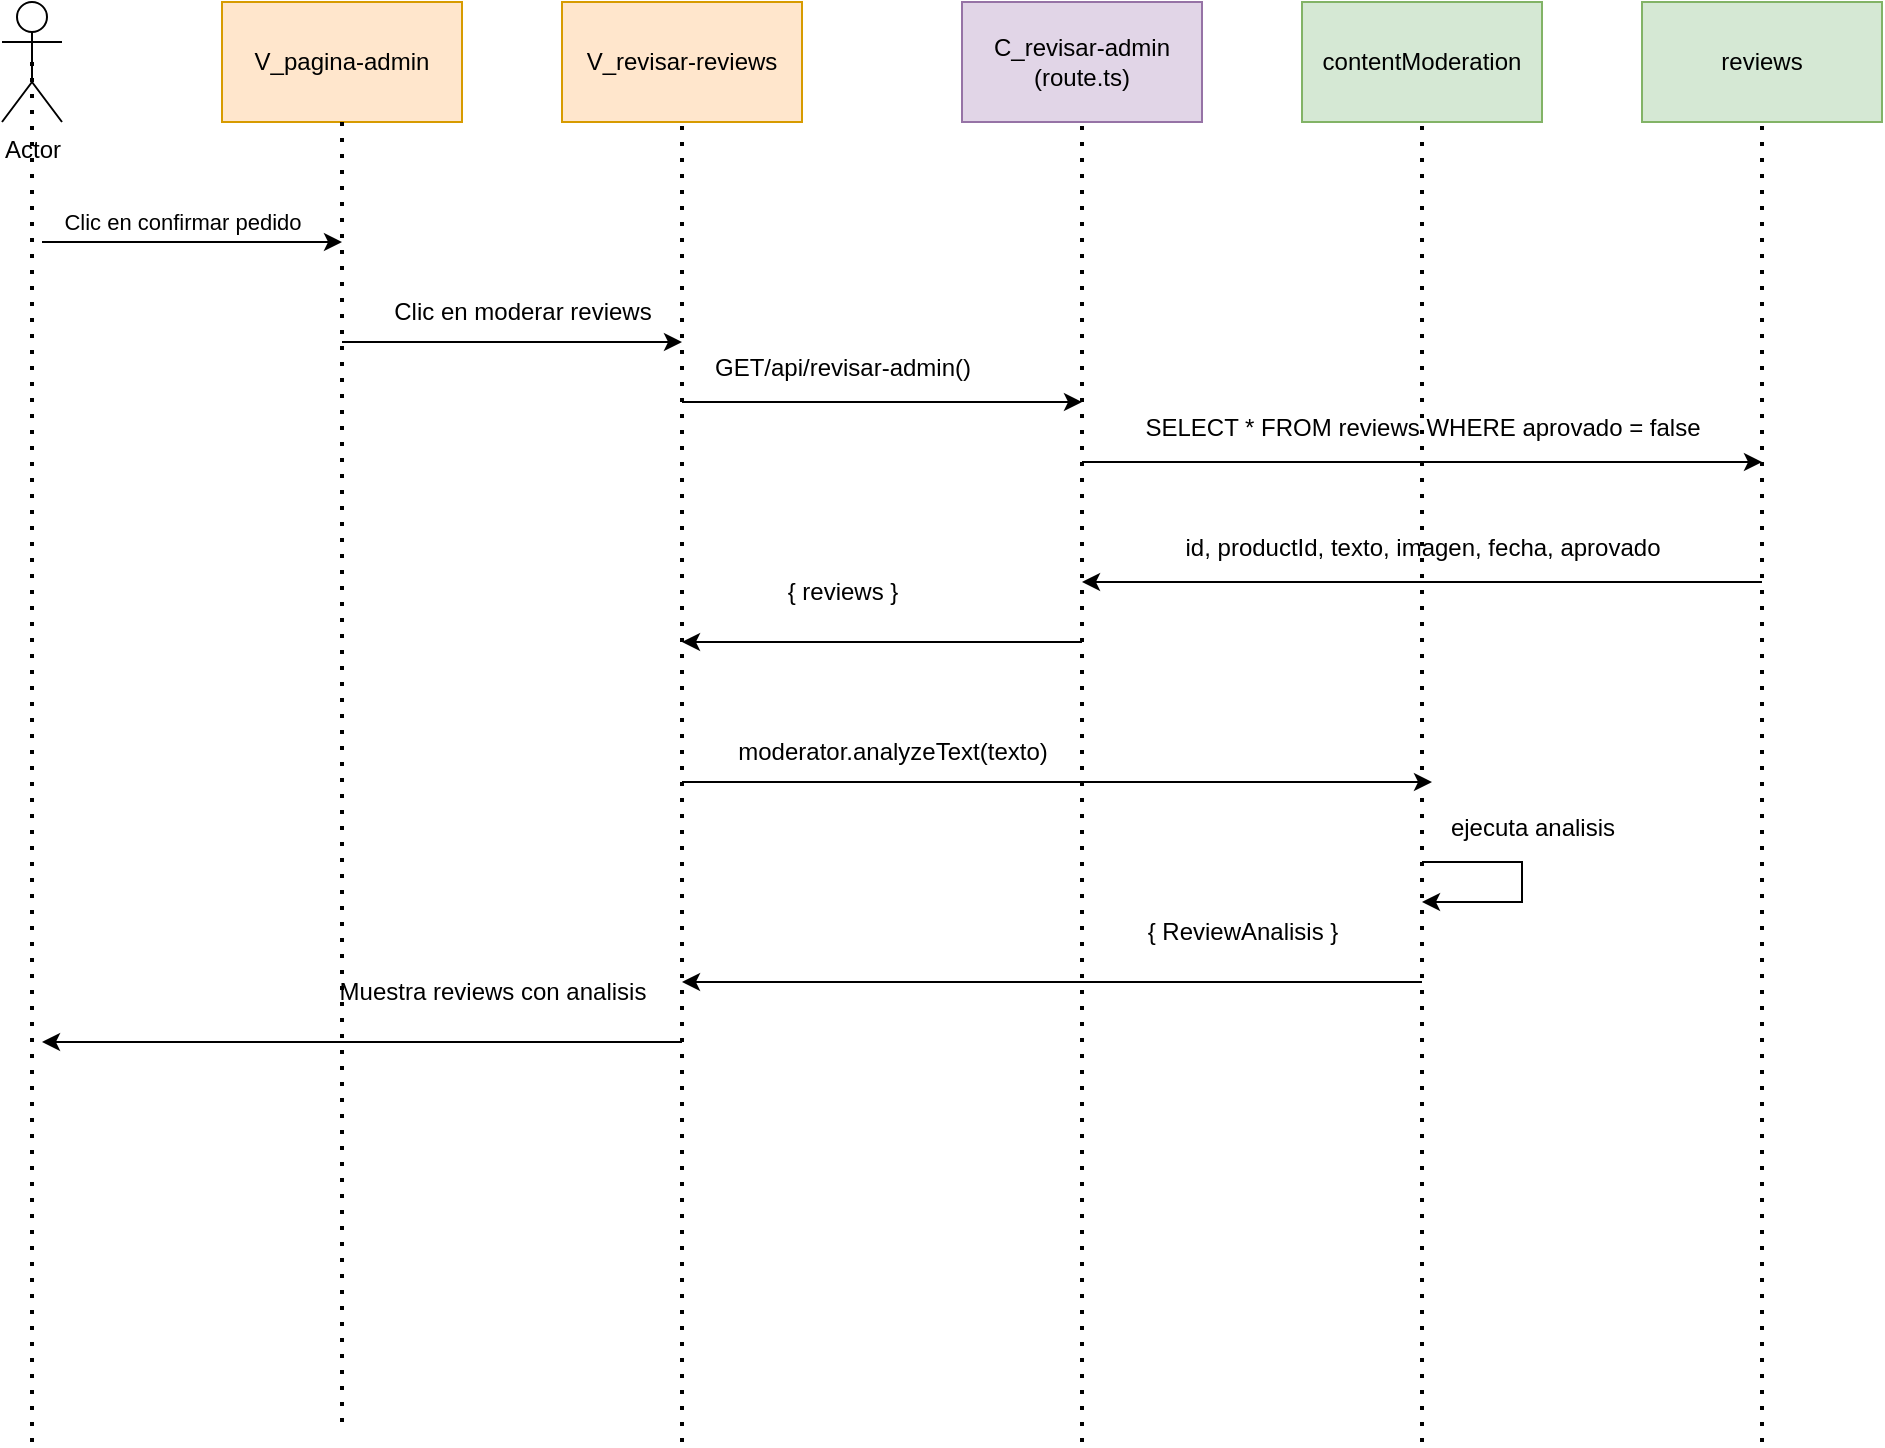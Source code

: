 <mxfile version="28.2.5">
  <diagram name="Page-1" id="ywVrqC54R1aIYAm6DDOV">
    <mxGraphModel grid="1" page="1" gridSize="10" guides="1" tooltips="1" connect="1" arrows="1" fold="1" pageScale="1" pageWidth="827" pageHeight="1169" math="0" shadow="0">
      <root>
        <mxCell id="0" />
        <mxCell id="1" parent="0" />
        <mxCell id="pz0QGih9JB1j3TMJtRA--1" value="V_pagina-admin" style="rounded=0;whiteSpace=wrap;html=1;fillColor=#ffe6cc;strokeColor=#d79b00;" vertex="1" parent="1">
          <mxGeometry x="-670" y="40" width="120" height="60" as="geometry" />
        </mxCell>
        <mxCell id="pz0QGih9JB1j3TMJtRA--2" value="&lt;div&gt;C_revisar-admin&lt;/div&gt;&lt;div&gt;(route.ts)&lt;/div&gt;" style="rounded=0;whiteSpace=wrap;html=1;fillColor=#e1d5e7;strokeColor=#9673a6;" vertex="1" parent="1">
          <mxGeometry x="-300" y="40" width="120" height="60" as="geometry" />
        </mxCell>
        <mxCell id="pz0QGih9JB1j3TMJtRA--3" value="reviews" style="rounded=0;whiteSpace=wrap;html=1;fillColor=#d5e8d4;strokeColor=#82b366;" vertex="1" parent="1">
          <mxGeometry x="40" y="40" width="120" height="60" as="geometry" />
        </mxCell>
        <mxCell id="pz0QGih9JB1j3TMJtRA--4" value="Actor" style="shape=umlActor;verticalLabelPosition=bottom;verticalAlign=top;html=1;outlineConnect=0;" vertex="1" parent="1">
          <mxGeometry x="-780" y="40" width="30" height="60" as="geometry" />
        </mxCell>
        <mxCell id="pz0QGih9JB1j3TMJtRA--5" style="edgeStyle=orthogonalEdgeStyle;rounded=0;orthogonalLoop=1;jettySize=auto;html=1;exitX=0.5;exitY=1;exitDx=0;exitDy=0;" edge="1" parent="1" source="pz0QGih9JB1j3TMJtRA--1" target="pz0QGih9JB1j3TMJtRA--1">
          <mxGeometry relative="1" as="geometry" />
        </mxCell>
        <mxCell id="pz0QGih9JB1j3TMJtRA--6" value="" style="endArrow=none;dashed=1;html=1;dashPattern=1 3;strokeWidth=2;rounded=0;entryX=0.5;entryY=0.5;entryDx=0;entryDy=0;entryPerimeter=0;" edge="1" parent="1" target="pz0QGih9JB1j3TMJtRA--4">
          <mxGeometry width="50" height="50" relative="1" as="geometry">
            <mxPoint x="-765" y="760" as="sourcePoint" />
            <mxPoint x="-743" y="170" as="targetPoint" />
          </mxGeometry>
        </mxCell>
        <mxCell id="pz0QGih9JB1j3TMJtRA--7" value="" style="endArrow=none;dashed=1;html=1;dashPattern=1 3;strokeWidth=2;rounded=0;entryX=0.5;entryY=1;entryDx=0;entryDy=0;" edge="1" parent="1" target="pz0QGih9JB1j3TMJtRA--2">
          <mxGeometry width="50" height="50" relative="1" as="geometry">
            <mxPoint x="-240" y="760" as="sourcePoint" />
            <mxPoint y="370" as="targetPoint" />
          </mxGeometry>
        </mxCell>
        <mxCell id="pz0QGih9JB1j3TMJtRA--8" value="" style="endArrow=none;dashed=1;html=1;dashPattern=1 3;strokeWidth=2;rounded=0;entryX=0.5;entryY=1;entryDx=0;entryDy=0;" edge="1" parent="1" target="pz0QGih9JB1j3TMJtRA--3">
          <mxGeometry width="50" height="50" relative="1" as="geometry">
            <mxPoint x="100" y="760" as="sourcePoint" />
            <mxPoint x="170" y="370" as="targetPoint" />
          </mxGeometry>
        </mxCell>
        <mxCell id="pz0QGih9JB1j3TMJtRA--10" value="" style="endArrow=classic;html=1;rounded=0;" edge="1" parent="1">
          <mxGeometry width="50" height="50" relative="1" as="geometry">
            <mxPoint x="-760" y="160" as="sourcePoint" />
            <mxPoint x="-610" y="160" as="targetPoint" />
          </mxGeometry>
        </mxCell>
        <mxCell id="pz0QGih9JB1j3TMJtRA--11" value="Clic en confirmar pedido" style="edgeLabel;html=1;align=center;verticalAlign=middle;resizable=0;points=[];" connectable="0" vertex="1" parent="pz0QGih9JB1j3TMJtRA--10">
          <mxGeometry x="-0.176" y="4" relative="1" as="geometry">
            <mxPoint x="8" y="-6" as="offset" />
          </mxGeometry>
        </mxCell>
        <mxCell id="pz0QGih9JB1j3TMJtRA--12" value="" style="endArrow=classic;html=1;rounded=0;" edge="1" parent="1">
          <mxGeometry width="50" height="50" relative="1" as="geometry">
            <mxPoint x="-610" y="210" as="sourcePoint" />
            <mxPoint x="-440" y="210" as="targetPoint" />
          </mxGeometry>
        </mxCell>
        <mxCell id="pz0QGih9JB1j3TMJtRA--13" value="Clic en moderar reviews" style="text;html=1;align=center;verticalAlign=middle;resizable=0;points=[];autosize=1;strokeColor=none;fillColor=none;" vertex="1" parent="1">
          <mxGeometry x="-595" y="180" width="150" height="30" as="geometry" />
        </mxCell>
        <mxCell id="pz0QGih9JB1j3TMJtRA--44" value="V_revisar-reviews" style="rounded=0;whiteSpace=wrap;html=1;fillColor=#ffe6cc;strokeColor=#d79b00;" vertex="1" parent="1">
          <mxGeometry x="-500" y="40" width="120" height="60" as="geometry" />
        </mxCell>
        <mxCell id="pz0QGih9JB1j3TMJtRA--46" value="" style="endArrow=none;dashed=1;html=1;dashPattern=1 3;strokeWidth=2;rounded=0;entryX=0.5;entryY=1;entryDx=0;entryDy=0;" edge="1" parent="1" target="pz0QGih9JB1j3TMJtRA--44">
          <mxGeometry width="50" height="50" relative="1" as="geometry">
            <mxPoint x="-440" y="760" as="sourcePoint" />
            <mxPoint x="-410" y="240" as="targetPoint" />
          </mxGeometry>
        </mxCell>
        <mxCell id="pz0QGih9JB1j3TMJtRA--47" value="" style="endArrow=classic;html=1;rounded=0;" edge="1" parent="1">
          <mxGeometry width="50" height="50" relative="1" as="geometry">
            <mxPoint x="-440" y="240" as="sourcePoint" />
            <mxPoint x="-240" y="240" as="targetPoint" />
          </mxGeometry>
        </mxCell>
        <mxCell id="pz0QGih9JB1j3TMJtRA--48" value="GET/api/revisar-admin()" style="text;html=1;align=center;verticalAlign=middle;resizable=0;points=[];autosize=1;strokeColor=none;fillColor=none;" vertex="1" parent="1">
          <mxGeometry x="-435" y="208" width="150" height="30" as="geometry" />
        </mxCell>
        <mxCell id="pz0QGih9JB1j3TMJtRA--49" value="" style="endArrow=classic;html=1;rounded=0;" edge="1" parent="1">
          <mxGeometry width="50" height="50" relative="1" as="geometry">
            <mxPoint x="-240" y="270" as="sourcePoint" />
            <mxPoint x="100" y="270" as="targetPoint" />
          </mxGeometry>
        </mxCell>
        <mxCell id="pz0QGih9JB1j3TMJtRA--50" value="SELECT * FROM reviews WHERE aprovado = false" style="text;html=1;align=center;verticalAlign=middle;resizable=0;points=[];autosize=1;strokeColor=none;fillColor=none;" vertex="1" parent="1">
          <mxGeometry x="-220" y="238" width="300" height="30" as="geometry" />
        </mxCell>
        <mxCell id="pz0QGih9JB1j3TMJtRA--51" value="" style="endArrow=classic;html=1;rounded=0;" edge="1" parent="1">
          <mxGeometry width="50" height="50" relative="1" as="geometry">
            <mxPoint x="100" y="330" as="sourcePoint" />
            <mxPoint x="-240" y="330" as="targetPoint" />
          </mxGeometry>
        </mxCell>
        <mxCell id="pz0QGih9JB1j3TMJtRA--52" value="id, productId, texto, imagen, fecha, aprovado" style="text;html=1;align=center;verticalAlign=middle;resizable=0;points=[];autosize=1;strokeColor=none;fillColor=none;" vertex="1" parent="1">
          <mxGeometry x="-200" y="298" width="260" height="30" as="geometry" />
        </mxCell>
        <mxCell id="pz0QGih9JB1j3TMJtRA--53" value="" style="endArrow=classic;html=1;rounded=0;" edge="1" parent="1">
          <mxGeometry width="50" height="50" relative="1" as="geometry">
            <mxPoint x="-240" y="360" as="sourcePoint" />
            <mxPoint x="-440" y="360" as="targetPoint" />
          </mxGeometry>
        </mxCell>
        <mxCell id="pz0QGih9JB1j3TMJtRA--54" value="{ reviews }" style="text;html=1;align=center;verticalAlign=middle;resizable=0;points=[];autosize=1;strokeColor=none;fillColor=none;" vertex="1" parent="1">
          <mxGeometry x="-400" y="320" width="80" height="30" as="geometry" />
        </mxCell>
        <mxCell id="pz0QGih9JB1j3TMJtRA--55" value="contentModeration" style="whiteSpace=wrap;html=1;fillColor=#d5e8d4;strokeColor=#82b366;" vertex="1" parent="1">
          <mxGeometry x="-130" y="40" width="120" height="60" as="geometry" />
        </mxCell>
        <mxCell id="pz0QGih9JB1j3TMJtRA--56" value="" style="endArrow=none;dashed=1;html=1;dashPattern=1 3;strokeWidth=2;rounded=0;entryX=0.5;entryY=1;entryDx=0;entryDy=0;" edge="1" parent="1" target="pz0QGih9JB1j3TMJtRA--55">
          <mxGeometry width="50" height="50" relative="1" as="geometry">
            <mxPoint x="-70" y="760" as="sourcePoint" />
            <mxPoint x="-110" y="290" as="targetPoint" />
          </mxGeometry>
        </mxCell>
        <mxCell id="pz0QGih9JB1j3TMJtRA--57" value="" style="endArrow=classic;html=1;rounded=0;" edge="1" parent="1">
          <mxGeometry width="50" height="50" relative="1" as="geometry">
            <mxPoint x="-440" y="430" as="sourcePoint" />
            <mxPoint x="-65" y="430" as="targetPoint" />
          </mxGeometry>
        </mxCell>
        <mxCell id="pz0QGih9JB1j3TMJtRA--59" value="moderator.analyzeText(texto)" style="text;html=1;align=center;verticalAlign=middle;resizable=0;points=[];autosize=1;strokeColor=none;fillColor=none;" vertex="1" parent="1">
          <mxGeometry x="-425" y="400" width="180" height="30" as="geometry" />
        </mxCell>
        <mxCell id="pz0QGih9JB1j3TMJtRA--60" value="" style="endArrow=classic;html=1;rounded=0;" edge="1" parent="1">
          <mxGeometry width="50" height="50" relative="1" as="geometry">
            <mxPoint x="-70" y="470" as="sourcePoint" />
            <mxPoint x="-70" y="490" as="targetPoint" />
            <Array as="points">
              <mxPoint x="-20" y="470" />
              <mxPoint x="-20" y="490" />
            </Array>
          </mxGeometry>
        </mxCell>
        <mxCell id="pz0QGih9JB1j3TMJtRA--61" value="ejecuta analisis" style="text;html=1;align=center;verticalAlign=middle;resizable=0;points=[];autosize=1;strokeColor=none;fillColor=none;" vertex="1" parent="1">
          <mxGeometry x="-70" y="438" width="110" height="30" as="geometry" />
        </mxCell>
        <mxCell id="pz0QGih9JB1j3TMJtRA--62" value="" style="endArrow=classic;html=1;rounded=0;" edge="1" parent="1">
          <mxGeometry width="50" height="50" relative="1" as="geometry">
            <mxPoint x="-70" y="530" as="sourcePoint" />
            <mxPoint x="-440" y="530" as="targetPoint" />
          </mxGeometry>
        </mxCell>
        <mxCell id="pz0QGih9JB1j3TMJtRA--63" value="{ ReviewAnalisis }" style="text;html=1;align=center;verticalAlign=middle;resizable=0;points=[];autosize=1;strokeColor=none;fillColor=none;" vertex="1" parent="1">
          <mxGeometry x="-220" y="490" width="120" height="30" as="geometry" />
        </mxCell>
        <mxCell id="pz0QGih9JB1j3TMJtRA--66" value="" style="endArrow=classic;html=1;rounded=0;" edge="1" parent="1">
          <mxGeometry width="50" height="50" relative="1" as="geometry">
            <mxPoint x="-440" y="560" as="sourcePoint" />
            <mxPoint x="-760" y="560" as="targetPoint" />
          </mxGeometry>
        </mxCell>
        <mxCell id="pz0QGih9JB1j3TMJtRA--68" value="Muestra reviews con analisis" style="text;html=1;align=center;verticalAlign=middle;resizable=0;points=[];autosize=1;strokeColor=none;fillColor=none;" vertex="1" parent="1">
          <mxGeometry x="-625" y="520" width="180" height="30" as="geometry" />
        </mxCell>
        <mxCell id="pz0QGih9JB1j3TMJtRA--69" value="" style="endArrow=none;dashed=1;html=1;dashPattern=1 3;strokeWidth=2;rounded=0;entryX=0.5;entryY=1;entryDx=0;entryDy=0;" edge="1" parent="1" target="pz0QGih9JB1j3TMJtRA--1">
          <mxGeometry width="50" height="50" relative="1" as="geometry">
            <mxPoint x="-610" y="750" as="sourcePoint" />
            <mxPoint x="-600" y="280" as="targetPoint" />
          </mxGeometry>
        </mxCell>
      </root>
    </mxGraphModel>
  </diagram>
</mxfile>
